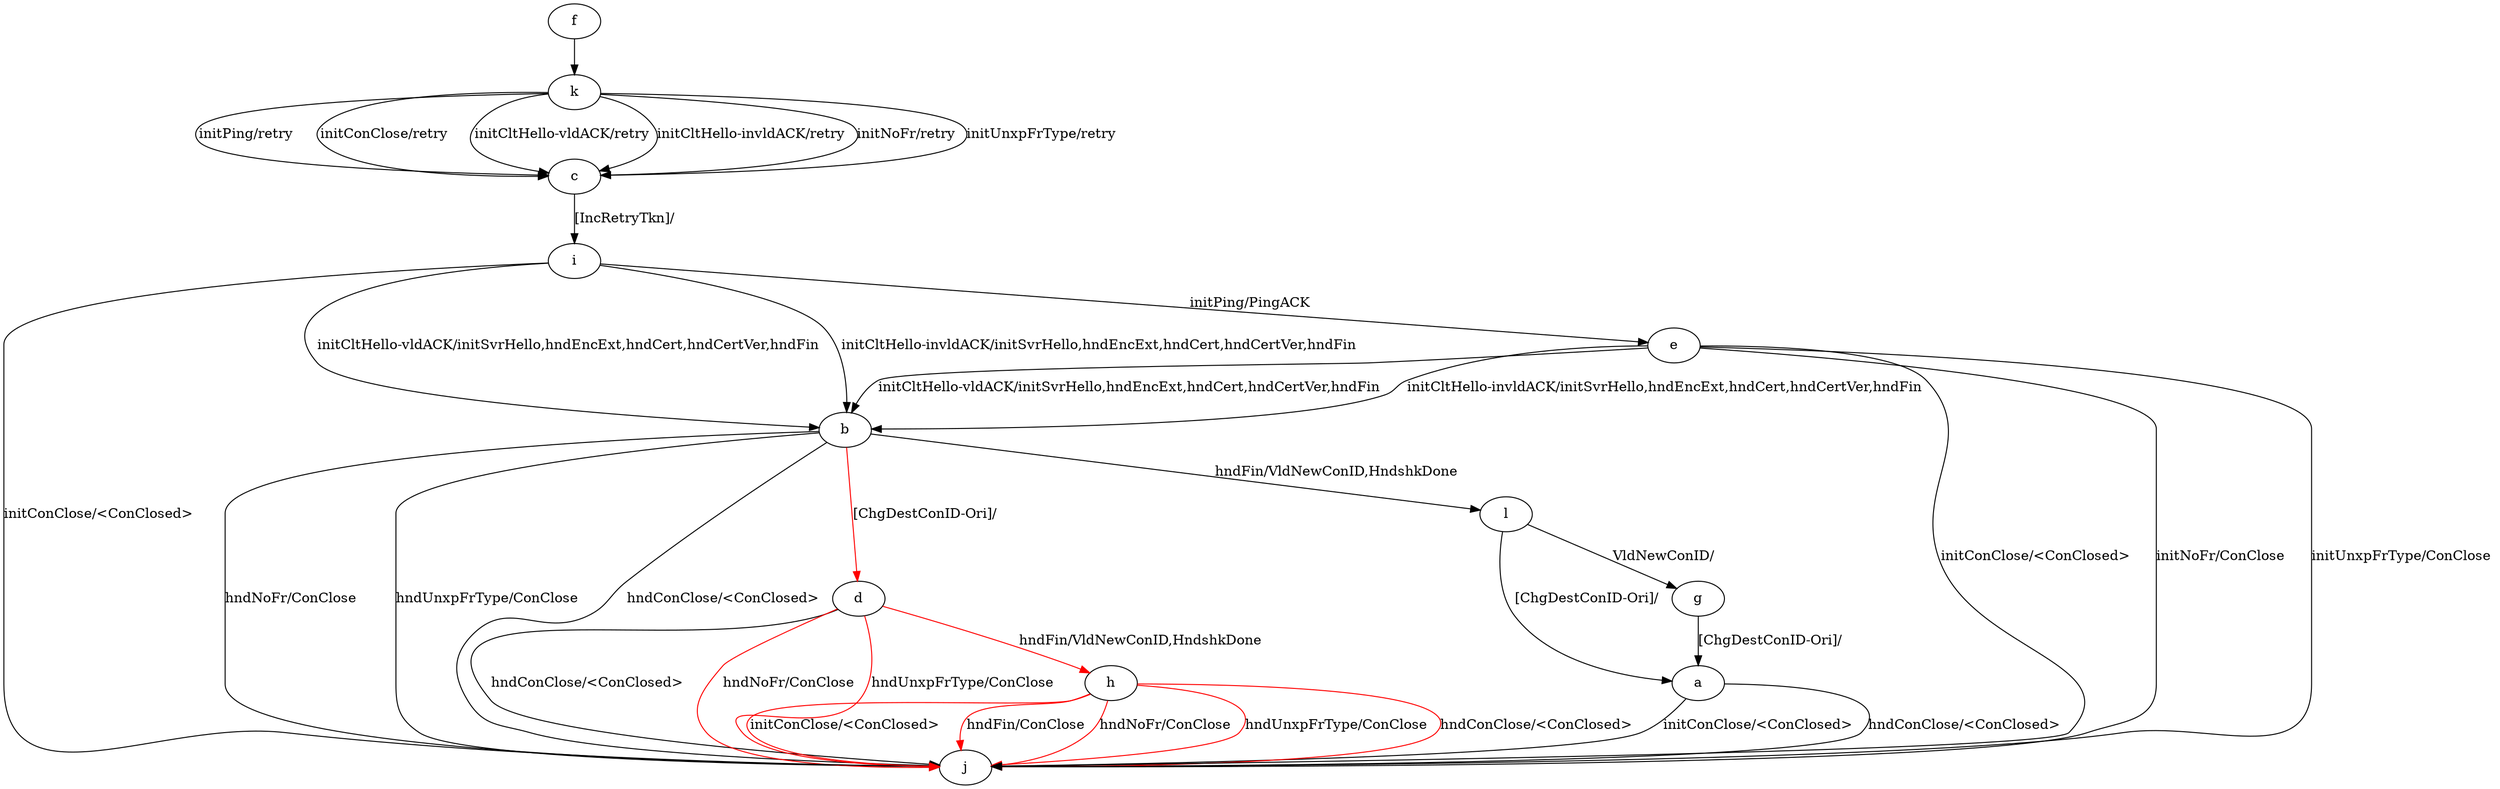 digraph "" {
	a -> j	[key=0,
		label="initConClose/<ConClosed> "];
	a -> j	[key=1,
		label="hndConClose/<ConClosed> "];
	b -> d	[key=0,
		color=red,
		label="[ChgDestConID-Ori]/ "];
	b -> j	[key=0,
		label="hndNoFr/ConClose "];
	b -> j	[key=1,
		label="hndUnxpFrType/ConClose "];
	b -> j	[key=2,
		label="hndConClose/<ConClosed> "];
	b -> l	[key=0,
		label="hndFin/VldNewConID,HndshkDone "];
	c -> i	[key=0,
		label="[IncRetryTkn]/ "];
	d -> h	[key=0,
		color=red,
		label="hndFin/VldNewConID,HndshkDone "];
	d -> j	[key=0,
		label="hndConClose/<ConClosed> "];
	d -> j	[key=1,
		color=red,
		label="hndNoFr/ConClose "];
	d -> j	[key=2,
		color=red,
		label="hndUnxpFrType/ConClose "];
	e -> b	[key=0,
		label="initCltHello-vldACK/initSvrHello,hndEncExt,hndCert,hndCertVer,hndFin "];
	e -> b	[key=1,
		label="initCltHello-invldACK/initSvrHello,hndEncExt,hndCert,hndCertVer,hndFin "];
	e -> j	[key=0,
		label="initConClose/<ConClosed> "];
	e -> j	[key=1,
		label="initNoFr/ConClose "];
	e -> j	[key=2,
		label="initUnxpFrType/ConClose "];
	f -> k	[key=0];
	g -> a	[key=0,
		label="[ChgDestConID-Ori]/ "];
	h -> j	[key=0,
		color=red,
		label="initConClose/<ConClosed> "];
	h -> j	[key=1,
		color=red,
		label="hndFin/ConClose "];
	h -> j	[key=2,
		color=red,
		label="hndNoFr/ConClose "];
	h -> j	[key=3,
		color=red,
		label="hndUnxpFrType/ConClose "];
	h -> j	[key=4,
		color=red,
		label="hndConClose/<ConClosed> "];
	i -> b	[key=0,
		label="initCltHello-vldACK/initSvrHello,hndEncExt,hndCert,hndCertVer,hndFin "];
	i -> b	[key=1,
		label="initCltHello-invldACK/initSvrHello,hndEncExt,hndCert,hndCertVer,hndFin "];
	i -> e	[key=0,
		label="initPing/PingACK "];
	i -> j	[key=0,
		label="initConClose/<ConClosed> "];
	k -> c	[key=0,
		label="initPing/retry "];
	k -> c	[key=1,
		label="initConClose/retry "];
	k -> c	[key=2,
		label="initCltHello-vldACK/retry "];
	k -> c	[key=3,
		label="initCltHello-invldACK/retry "];
	k -> c	[key=4,
		label="initNoFr/retry "];
	k -> c	[key=5,
		label="initUnxpFrType/retry "];
	l -> a	[key=0,
		label="[ChgDestConID-Ori]/ "];
	l -> g	[key=0,
		label="VldNewConID/ "];
}
